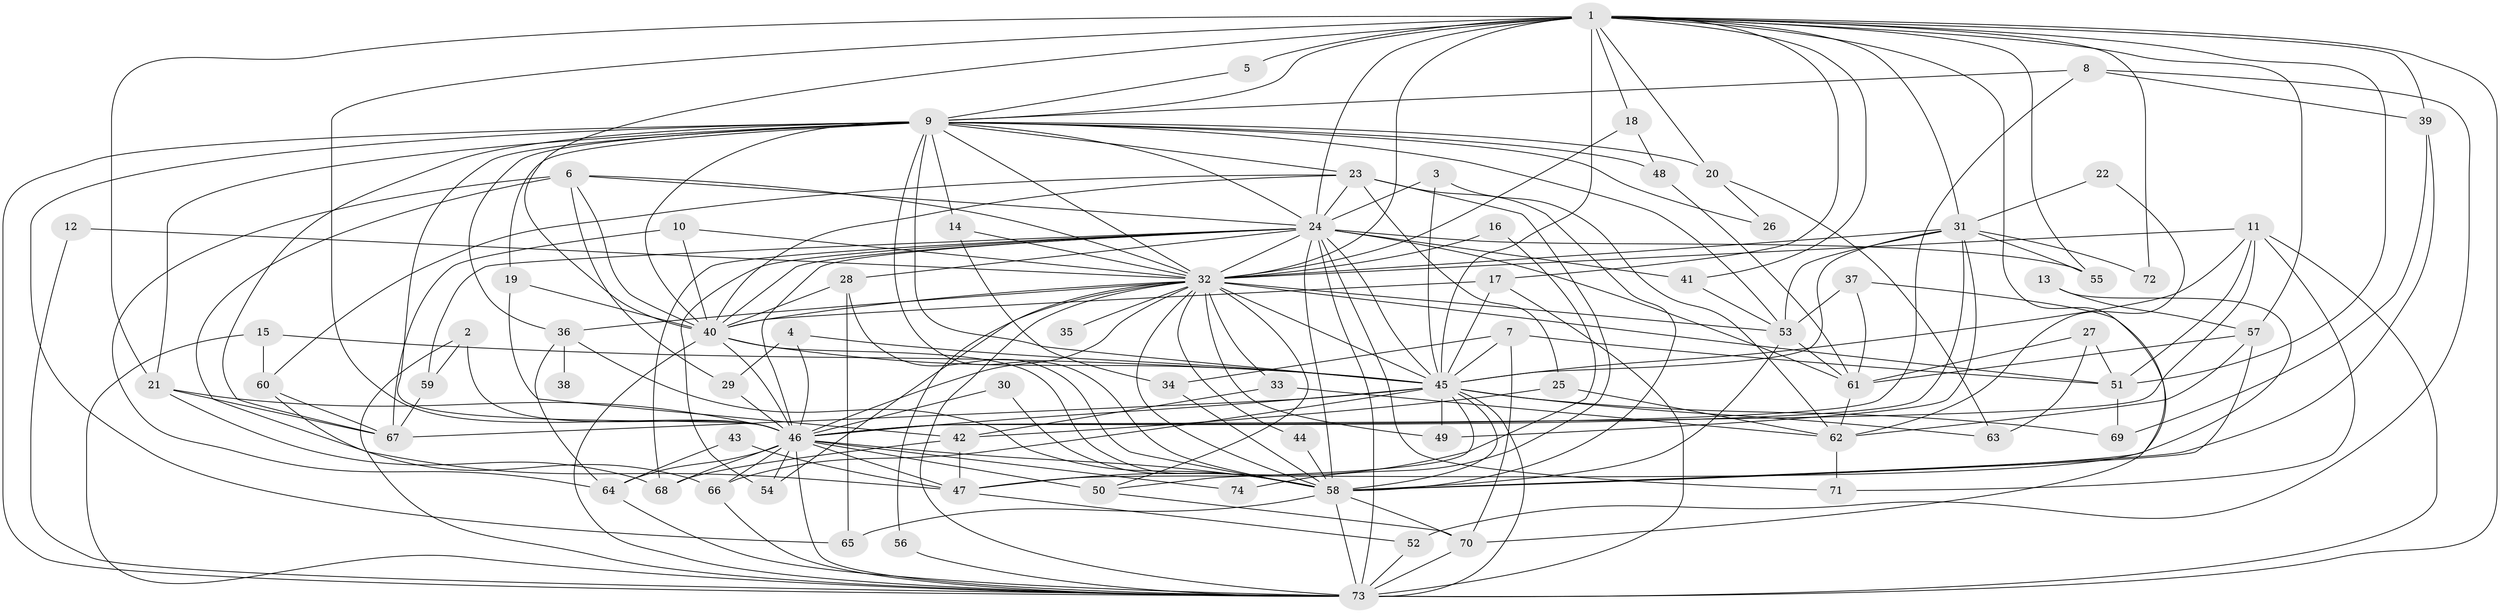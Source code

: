 // original degree distribution, {29: 0.006802721088435374, 26: 0.006802721088435374, 22: 0.006802721088435374, 32: 0.006802721088435374, 18: 0.013605442176870748, 25: 0.013605442176870748, 27: 0.006802721088435374, 17: 0.006802721088435374, 3: 0.25170068027210885, 6: 0.034013605442176874, 2: 0.5034013605442177, 9: 0.006802721088435374, 7: 0.027210884353741496, 5: 0.034013605442176874, 4: 0.06802721088435375, 8: 0.006802721088435374}
// Generated by graph-tools (version 1.1) at 2025/01/03/09/25 03:01:21]
// undirected, 74 vertices, 210 edges
graph export_dot {
graph [start="1"]
  node [color=gray90,style=filled];
  1;
  2;
  3;
  4;
  5;
  6;
  7;
  8;
  9;
  10;
  11;
  12;
  13;
  14;
  15;
  16;
  17;
  18;
  19;
  20;
  21;
  22;
  23;
  24;
  25;
  26;
  27;
  28;
  29;
  30;
  31;
  32;
  33;
  34;
  35;
  36;
  37;
  38;
  39;
  40;
  41;
  42;
  43;
  44;
  45;
  46;
  47;
  48;
  49;
  50;
  51;
  52;
  53;
  54;
  55;
  56;
  57;
  58;
  59;
  60;
  61;
  62;
  63;
  64;
  65;
  66;
  67;
  68;
  69;
  70;
  71;
  72;
  73;
  74;
  1 -- 5 [weight=2.0];
  1 -- 9 [weight=2.0];
  1 -- 17 [weight=1.0];
  1 -- 18 [weight=1.0];
  1 -- 20 [weight=2.0];
  1 -- 21 [weight=1.0];
  1 -- 24 [weight=2.0];
  1 -- 31 [weight=1.0];
  1 -- 32 [weight=3.0];
  1 -- 39 [weight=1.0];
  1 -- 40 [weight=2.0];
  1 -- 41 [weight=1.0];
  1 -- 45 [weight=3.0];
  1 -- 46 [weight=2.0];
  1 -- 51 [weight=1.0];
  1 -- 55 [weight=1.0];
  1 -- 57 [weight=1.0];
  1 -- 58 [weight=2.0];
  1 -- 72 [weight=1.0];
  1 -- 73 [weight=3.0];
  2 -- 46 [weight=1.0];
  2 -- 59 [weight=1.0];
  2 -- 73 [weight=1.0];
  3 -- 24 [weight=1.0];
  3 -- 45 [weight=1.0];
  3 -- 62 [weight=1.0];
  4 -- 29 [weight=1.0];
  4 -- 45 [weight=1.0];
  4 -- 46 [weight=1.0];
  5 -- 9 [weight=1.0];
  6 -- 24 [weight=1.0];
  6 -- 29 [weight=1.0];
  6 -- 32 [weight=1.0];
  6 -- 40 [weight=1.0];
  6 -- 47 [weight=1.0];
  6 -- 64 [weight=1.0];
  7 -- 34 [weight=1.0];
  7 -- 45 [weight=1.0];
  7 -- 51 [weight=1.0];
  7 -- 70 [weight=1.0];
  8 -- 9 [weight=1.0];
  8 -- 39 [weight=1.0];
  8 -- 46 [weight=1.0];
  8 -- 52 [weight=1.0];
  9 -- 14 [weight=1.0];
  9 -- 19 [weight=1.0];
  9 -- 20 [weight=1.0];
  9 -- 21 [weight=1.0];
  9 -- 23 [weight=1.0];
  9 -- 24 [weight=1.0];
  9 -- 26 [weight=1.0];
  9 -- 32 [weight=1.0];
  9 -- 36 [weight=2.0];
  9 -- 40 [weight=2.0];
  9 -- 45 [weight=1.0];
  9 -- 46 [weight=1.0];
  9 -- 48 [weight=1.0];
  9 -- 53 [weight=1.0];
  9 -- 58 [weight=1.0];
  9 -- 65 [weight=1.0];
  9 -- 67 [weight=1.0];
  9 -- 73 [weight=1.0];
  10 -- 32 [weight=1.0];
  10 -- 40 [weight=1.0];
  10 -- 67 [weight=1.0];
  11 -- 32 [weight=1.0];
  11 -- 45 [weight=1.0];
  11 -- 46 [weight=1.0];
  11 -- 51 [weight=1.0];
  11 -- 71 [weight=1.0];
  11 -- 73 [weight=1.0];
  12 -- 32 [weight=1.0];
  12 -- 73 [weight=1.0];
  13 -- 47 [weight=1.0];
  13 -- 57 [weight=1.0];
  14 -- 32 [weight=1.0];
  14 -- 34 [weight=1.0];
  15 -- 45 [weight=1.0];
  15 -- 60 [weight=1.0];
  15 -- 73 [weight=1.0];
  16 -- 32 [weight=1.0];
  16 -- 47 [weight=1.0];
  17 -- 40 [weight=1.0];
  17 -- 45 [weight=1.0];
  17 -- 73 [weight=1.0];
  18 -- 32 [weight=1.0];
  18 -- 48 [weight=1.0];
  19 -- 40 [weight=1.0];
  19 -- 42 [weight=1.0];
  20 -- 26 [weight=1.0];
  20 -- 63 [weight=1.0];
  21 -- 46 [weight=1.0];
  21 -- 67 [weight=1.0];
  21 -- 68 [weight=1.0];
  22 -- 31 [weight=1.0];
  22 -- 62 [weight=1.0];
  23 -- 24 [weight=1.0];
  23 -- 25 [weight=1.0];
  23 -- 40 [weight=1.0];
  23 -- 58 [weight=1.0];
  23 -- 60 [weight=1.0];
  23 -- 74 [weight=1.0];
  24 -- 28 [weight=1.0];
  24 -- 32 [weight=1.0];
  24 -- 40 [weight=1.0];
  24 -- 41 [weight=2.0];
  24 -- 45 [weight=3.0];
  24 -- 46 [weight=1.0];
  24 -- 54 [weight=1.0];
  24 -- 55 [weight=1.0];
  24 -- 58 [weight=2.0];
  24 -- 59 [weight=1.0];
  24 -- 61 [weight=1.0];
  24 -- 68 [weight=1.0];
  24 -- 71 [weight=1.0];
  24 -- 73 [weight=2.0];
  25 -- 42 [weight=1.0];
  25 -- 62 [weight=1.0];
  27 -- 51 [weight=1.0];
  27 -- 61 [weight=1.0];
  27 -- 63 [weight=1.0];
  28 -- 40 [weight=1.0];
  28 -- 58 [weight=1.0];
  28 -- 65 [weight=1.0];
  29 -- 46 [weight=1.0];
  30 -- 46 [weight=1.0];
  30 -- 58 [weight=1.0];
  31 -- 32 [weight=2.0];
  31 -- 45 [weight=1.0];
  31 -- 46 [weight=1.0];
  31 -- 49 [weight=1.0];
  31 -- 53 [weight=1.0];
  31 -- 55 [weight=1.0];
  31 -- 72 [weight=1.0];
  32 -- 33 [weight=1.0];
  32 -- 35 [weight=1.0];
  32 -- 36 [weight=1.0];
  32 -- 40 [weight=1.0];
  32 -- 44 [weight=1.0];
  32 -- 45 [weight=2.0];
  32 -- 46 [weight=1.0];
  32 -- 49 [weight=1.0];
  32 -- 50 [weight=1.0];
  32 -- 51 [weight=1.0];
  32 -- 53 [weight=1.0];
  32 -- 54 [weight=1.0];
  32 -- 56 [weight=1.0];
  32 -- 58 [weight=1.0];
  32 -- 73 [weight=1.0];
  33 -- 42 [weight=1.0];
  33 -- 62 [weight=1.0];
  34 -- 58 [weight=1.0];
  36 -- 38 [weight=2.0];
  36 -- 58 [weight=2.0];
  36 -- 64 [weight=1.0];
  37 -- 53 [weight=1.0];
  37 -- 61 [weight=1.0];
  37 -- 70 [weight=1.0];
  39 -- 58 [weight=1.0];
  39 -- 69 [weight=1.0];
  40 -- 45 [weight=2.0];
  40 -- 46 [weight=1.0];
  40 -- 58 [weight=2.0];
  40 -- 73 [weight=1.0];
  41 -- 53 [weight=1.0];
  42 -- 47 [weight=1.0];
  42 -- 68 [weight=1.0];
  43 -- 47 [weight=1.0];
  43 -- 64 [weight=1.0];
  44 -- 58 [weight=1.0];
  45 -- 46 [weight=2.0];
  45 -- 49 [weight=1.0];
  45 -- 50 [weight=1.0];
  45 -- 58 [weight=2.0];
  45 -- 63 [weight=1.0];
  45 -- 66 [weight=1.0];
  45 -- 67 [weight=1.0];
  45 -- 69 [weight=1.0];
  45 -- 73 [weight=1.0];
  46 -- 47 [weight=2.0];
  46 -- 50 [weight=1.0];
  46 -- 54 [weight=2.0];
  46 -- 58 [weight=1.0];
  46 -- 64 [weight=1.0];
  46 -- 66 [weight=1.0];
  46 -- 68 [weight=1.0];
  46 -- 73 [weight=1.0];
  46 -- 74 [weight=1.0];
  47 -- 52 [weight=1.0];
  48 -- 61 [weight=1.0];
  50 -- 70 [weight=1.0];
  51 -- 69 [weight=1.0];
  52 -- 73 [weight=1.0];
  53 -- 58 [weight=1.0];
  53 -- 61 [weight=1.0];
  56 -- 73 [weight=1.0];
  57 -- 58 [weight=2.0];
  57 -- 61 [weight=1.0];
  57 -- 62 [weight=1.0];
  58 -- 65 [weight=1.0];
  58 -- 70 [weight=2.0];
  58 -- 73 [weight=1.0];
  59 -- 67 [weight=1.0];
  60 -- 66 [weight=1.0];
  60 -- 67 [weight=1.0];
  61 -- 62 [weight=1.0];
  62 -- 71 [weight=1.0];
  64 -- 73 [weight=1.0];
  66 -- 73 [weight=1.0];
  70 -- 73 [weight=2.0];
}
